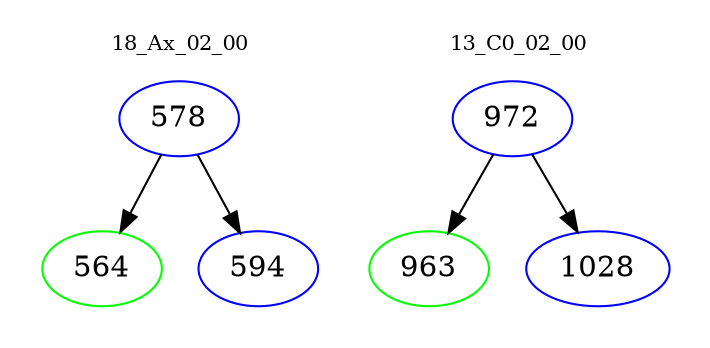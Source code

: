 digraph{
subgraph cluster_0 {
color = white
label = "18_Ax_02_00";
fontsize=10;
T0_578 [label="578", color="blue"]
T0_578 -> T0_564 [color="black"]
T0_564 [label="564", color="green"]
T0_578 -> T0_594 [color="black"]
T0_594 [label="594", color="blue"]
}
subgraph cluster_1 {
color = white
label = "13_C0_02_00";
fontsize=10;
T1_972 [label="972", color="blue"]
T1_972 -> T1_963 [color="black"]
T1_963 [label="963", color="green"]
T1_972 -> T1_1028 [color="black"]
T1_1028 [label="1028", color="blue"]
}
}
